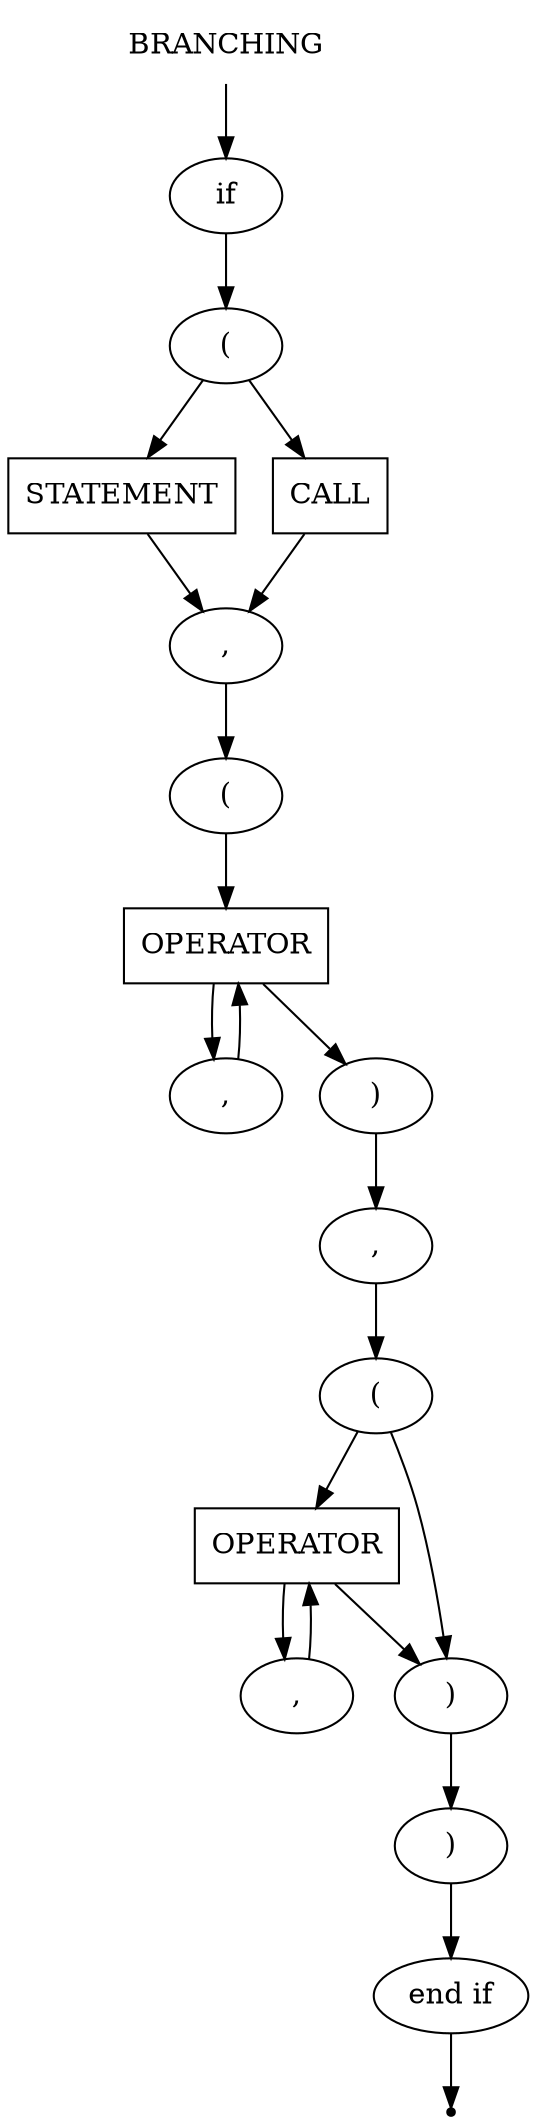 digraph BRANCHING{
    start [label=BRANCHING shape=plaintext]
    if [label=if shape=oval]
    statement [label=STATEMENT shape=box]
    call [label=CALL shape=box]
    oper_true [label=OPERATOR shape=box]
    oper_else [label=OPERATOR shape=box]
    open [label="(" shape=oval]
    open_1 [label="(" shape=oval]
    open_2 [label="(" shape=oval]
    comma_true_1 [label="," shape=oval]
    comma_true_2 [label="," shape=oval]
    comma_else_1 [label="," shape=oval]
    comma_else_2 [label="," shape=oval]
    close [label=")" shape=oval]
    close_1 [label=")" shape=oval]
    close_2 [label=")" shape=oval]
    end_if [label="end if" shape=oval]
    end [label="" shape=point]

    start -> if
    if -> open
    open -> statement
    open -> call
    statement -> comma_true_1
    call -> comma_true_1
    comma_true_1 -> open_1
    open_1 -> oper_true
    oper_true -> comma_true_2
    comma_true_2 -> oper_true
    oper_true -> close_1
    close_1 -> comma_else_1
    comma_else_1 -> open_2
    open_2 -> oper_else
    open_2 -> close_2
    oper_else -> comma_else_2
    comma_else_2 -> oper_else
    oper_else -> close_2
    close_2 -> close
    close -> end_if
    end_if -> end
}